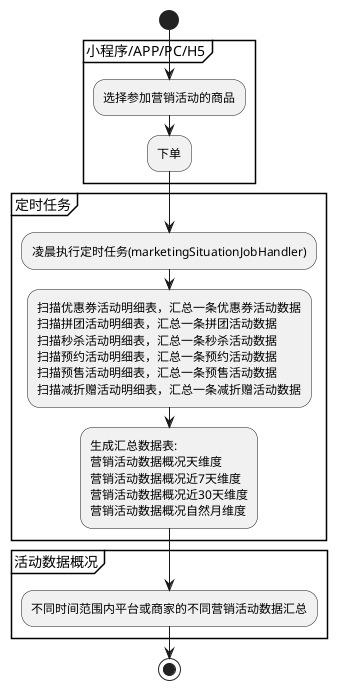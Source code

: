 @startuml
start
partition 小程序/APP/PC/H5 {
        :选择参加营销活动的商品;
        :下单;
}
partition 定时任务 {
        :凌晨执行定时任务(marketingSituationJobHandler);
        :扫描优惠券活动明细表，汇总一条优惠券活动数据\n扫描拼团活动明细表，汇总一条拼团活动数据\n扫描秒杀活动明细表，汇总一条秒杀活动数据\n扫描预约活动明细表，汇总一条预约活动数据\n扫描预售活动明细表，汇总一条预售活动数据\n扫描减折赠活动明细表，汇总一条减折赠活动数据;
        :生成汇总数据表:\n营销活动数据概况天维度\n营销活动数据概况近7天维度\n营销活动数据概况近30天维度\n营销活动数据概况自然月维度;
}
partition 活动数据概况 {
        :不同时间范围内平台或商家的不同营销活动数据汇总;
}
stop
@enduml